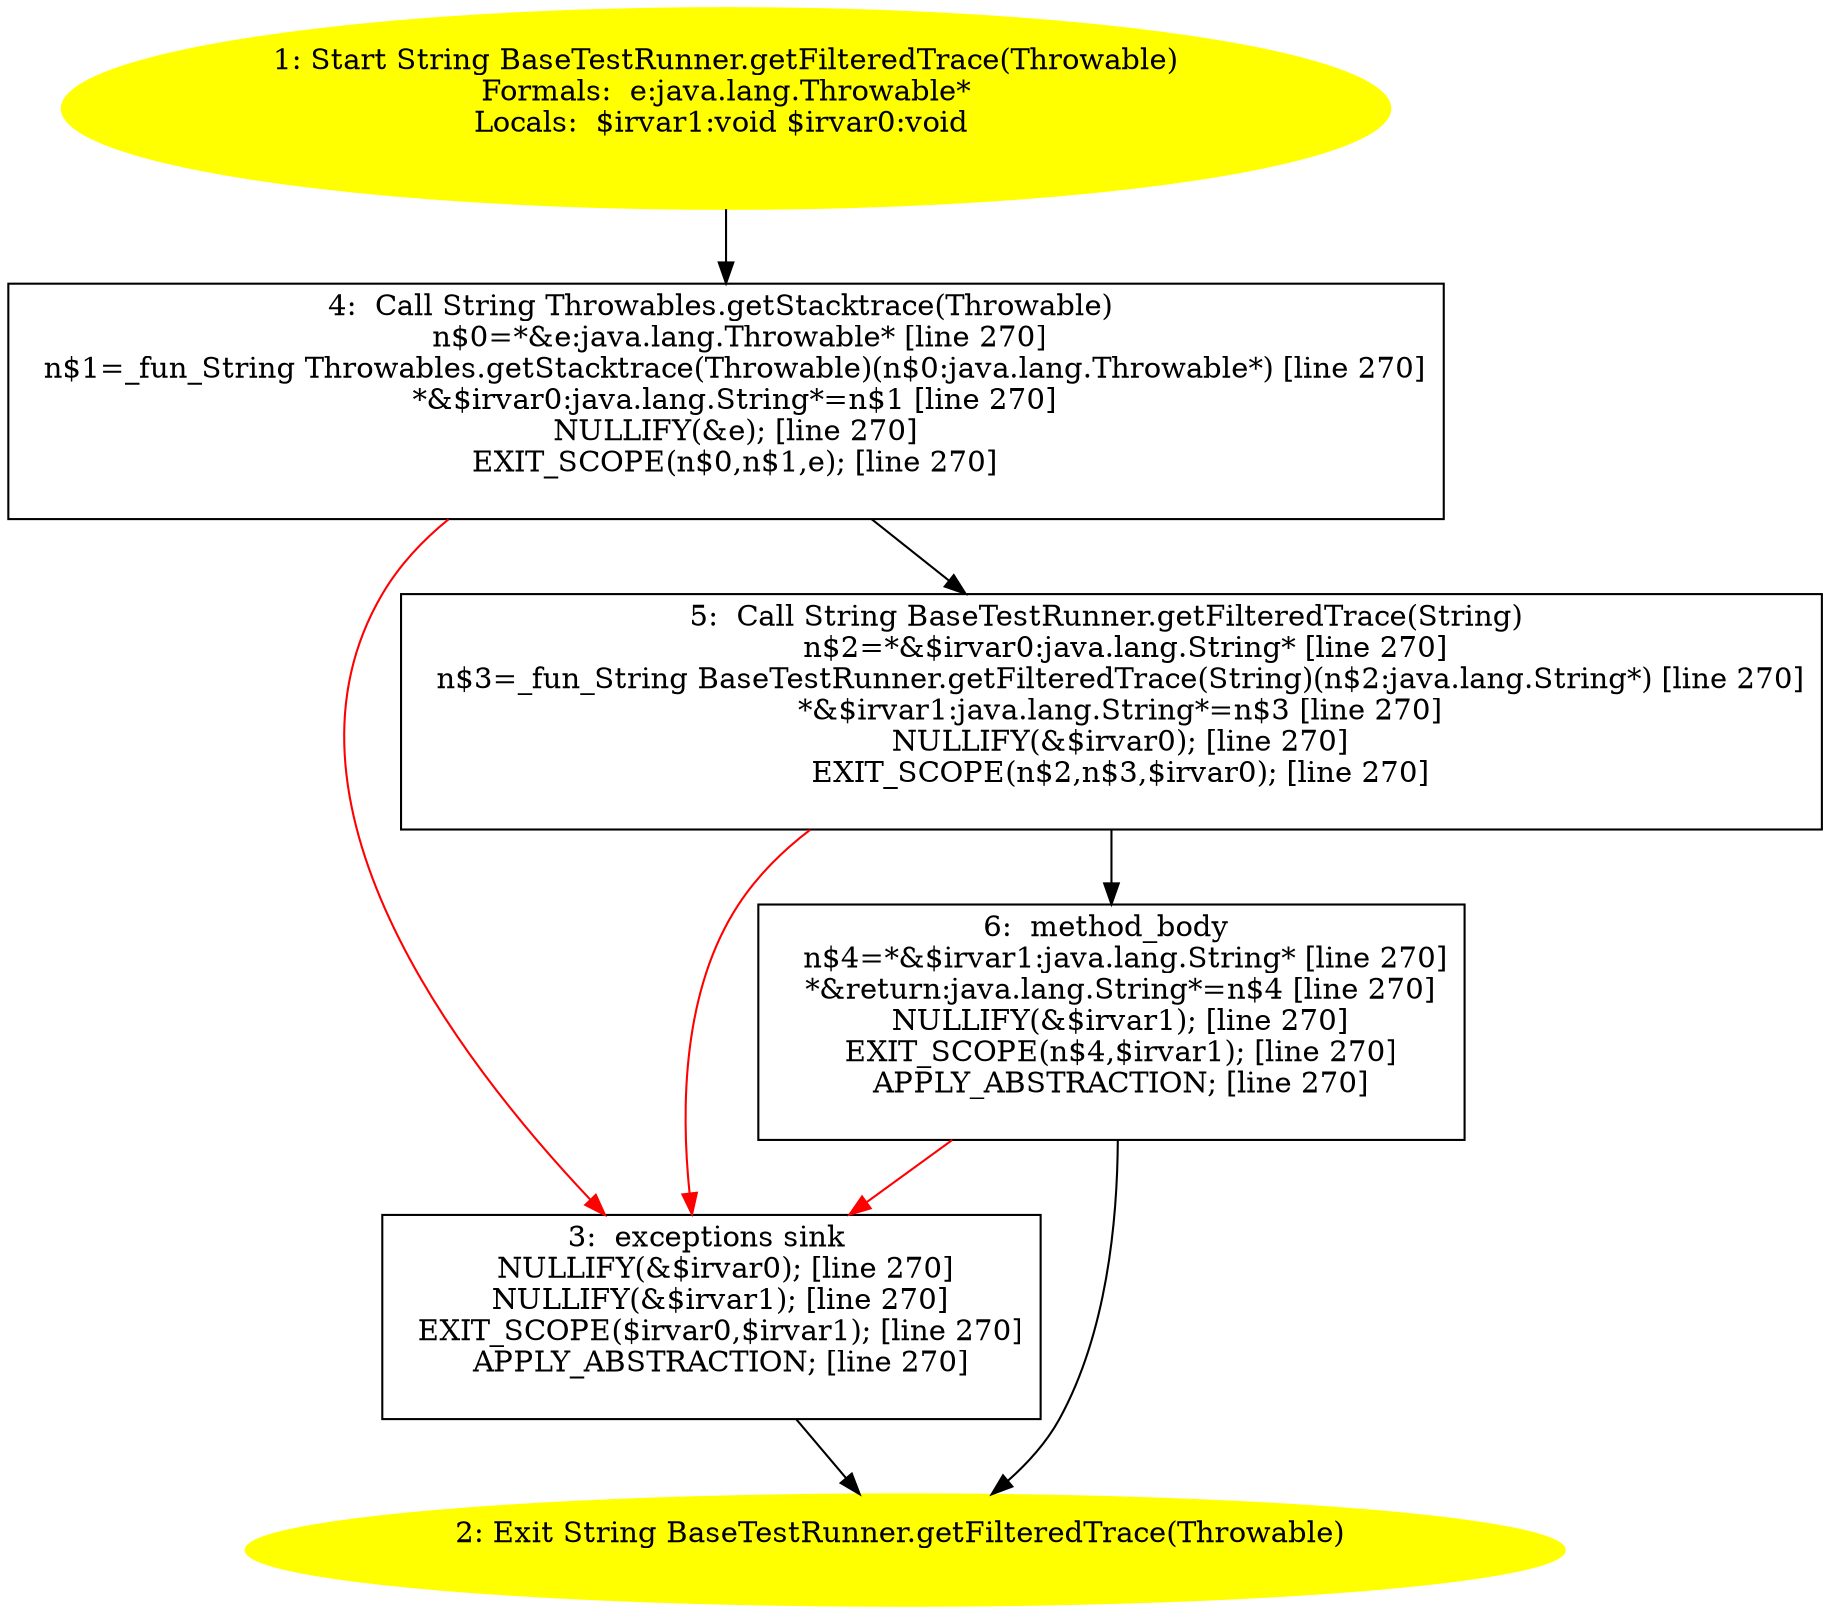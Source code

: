 /* @generated */
digraph cfg {
"junit.runner.BaseTestRunner.getFilteredTrace(java.lang.Throwable):java.lang.String.35af25f9ad44e3e7260b4740e1500d92_1" [label="1: Start String BaseTestRunner.getFilteredTrace(Throwable)\nFormals:  e:java.lang.Throwable*\nLocals:  $irvar1:void $irvar0:void \n  " color=yellow style=filled]
	

	 "junit.runner.BaseTestRunner.getFilteredTrace(java.lang.Throwable):java.lang.String.35af25f9ad44e3e7260b4740e1500d92_1" -> "junit.runner.BaseTestRunner.getFilteredTrace(java.lang.Throwable):java.lang.String.35af25f9ad44e3e7260b4740e1500d92_4" ;
"junit.runner.BaseTestRunner.getFilteredTrace(java.lang.Throwable):java.lang.String.35af25f9ad44e3e7260b4740e1500d92_2" [label="2: Exit String BaseTestRunner.getFilteredTrace(Throwable) \n  " color=yellow style=filled]
	

"junit.runner.BaseTestRunner.getFilteredTrace(java.lang.Throwable):java.lang.String.35af25f9ad44e3e7260b4740e1500d92_3" [label="3:  exceptions sink \n   NULLIFY(&$irvar0); [line 270]\n  NULLIFY(&$irvar1); [line 270]\n  EXIT_SCOPE($irvar0,$irvar1); [line 270]\n  APPLY_ABSTRACTION; [line 270]\n " shape="box"]
	

	 "junit.runner.BaseTestRunner.getFilteredTrace(java.lang.Throwable):java.lang.String.35af25f9ad44e3e7260b4740e1500d92_3" -> "junit.runner.BaseTestRunner.getFilteredTrace(java.lang.Throwable):java.lang.String.35af25f9ad44e3e7260b4740e1500d92_2" ;
"junit.runner.BaseTestRunner.getFilteredTrace(java.lang.Throwable):java.lang.String.35af25f9ad44e3e7260b4740e1500d92_4" [label="4:  Call String Throwables.getStacktrace(Throwable) \n   n$0=*&e:java.lang.Throwable* [line 270]\n  n$1=_fun_String Throwables.getStacktrace(Throwable)(n$0:java.lang.Throwable*) [line 270]\n  *&$irvar0:java.lang.String*=n$1 [line 270]\n  NULLIFY(&e); [line 270]\n  EXIT_SCOPE(n$0,n$1,e); [line 270]\n " shape="box"]
	

	 "junit.runner.BaseTestRunner.getFilteredTrace(java.lang.Throwable):java.lang.String.35af25f9ad44e3e7260b4740e1500d92_4" -> "junit.runner.BaseTestRunner.getFilteredTrace(java.lang.Throwable):java.lang.String.35af25f9ad44e3e7260b4740e1500d92_5" ;
	 "junit.runner.BaseTestRunner.getFilteredTrace(java.lang.Throwable):java.lang.String.35af25f9ad44e3e7260b4740e1500d92_4" -> "junit.runner.BaseTestRunner.getFilteredTrace(java.lang.Throwable):java.lang.String.35af25f9ad44e3e7260b4740e1500d92_3" [color="red" ];
"junit.runner.BaseTestRunner.getFilteredTrace(java.lang.Throwable):java.lang.String.35af25f9ad44e3e7260b4740e1500d92_5" [label="5:  Call String BaseTestRunner.getFilteredTrace(String) \n   n$2=*&$irvar0:java.lang.String* [line 270]\n  n$3=_fun_String BaseTestRunner.getFilteredTrace(String)(n$2:java.lang.String*) [line 270]\n  *&$irvar1:java.lang.String*=n$3 [line 270]\n  NULLIFY(&$irvar0); [line 270]\n  EXIT_SCOPE(n$2,n$3,$irvar0); [line 270]\n " shape="box"]
	

	 "junit.runner.BaseTestRunner.getFilteredTrace(java.lang.Throwable):java.lang.String.35af25f9ad44e3e7260b4740e1500d92_5" -> "junit.runner.BaseTestRunner.getFilteredTrace(java.lang.Throwable):java.lang.String.35af25f9ad44e3e7260b4740e1500d92_6" ;
	 "junit.runner.BaseTestRunner.getFilteredTrace(java.lang.Throwable):java.lang.String.35af25f9ad44e3e7260b4740e1500d92_5" -> "junit.runner.BaseTestRunner.getFilteredTrace(java.lang.Throwable):java.lang.String.35af25f9ad44e3e7260b4740e1500d92_3" [color="red" ];
"junit.runner.BaseTestRunner.getFilteredTrace(java.lang.Throwable):java.lang.String.35af25f9ad44e3e7260b4740e1500d92_6" [label="6:  method_body \n   n$4=*&$irvar1:java.lang.String* [line 270]\n  *&return:java.lang.String*=n$4 [line 270]\n  NULLIFY(&$irvar1); [line 270]\n  EXIT_SCOPE(n$4,$irvar1); [line 270]\n  APPLY_ABSTRACTION; [line 270]\n " shape="box"]
	

	 "junit.runner.BaseTestRunner.getFilteredTrace(java.lang.Throwable):java.lang.String.35af25f9ad44e3e7260b4740e1500d92_6" -> "junit.runner.BaseTestRunner.getFilteredTrace(java.lang.Throwable):java.lang.String.35af25f9ad44e3e7260b4740e1500d92_2" ;
	 "junit.runner.BaseTestRunner.getFilteredTrace(java.lang.Throwable):java.lang.String.35af25f9ad44e3e7260b4740e1500d92_6" -> "junit.runner.BaseTestRunner.getFilteredTrace(java.lang.Throwable):java.lang.String.35af25f9ad44e3e7260b4740e1500d92_3" [color="red" ];
}
